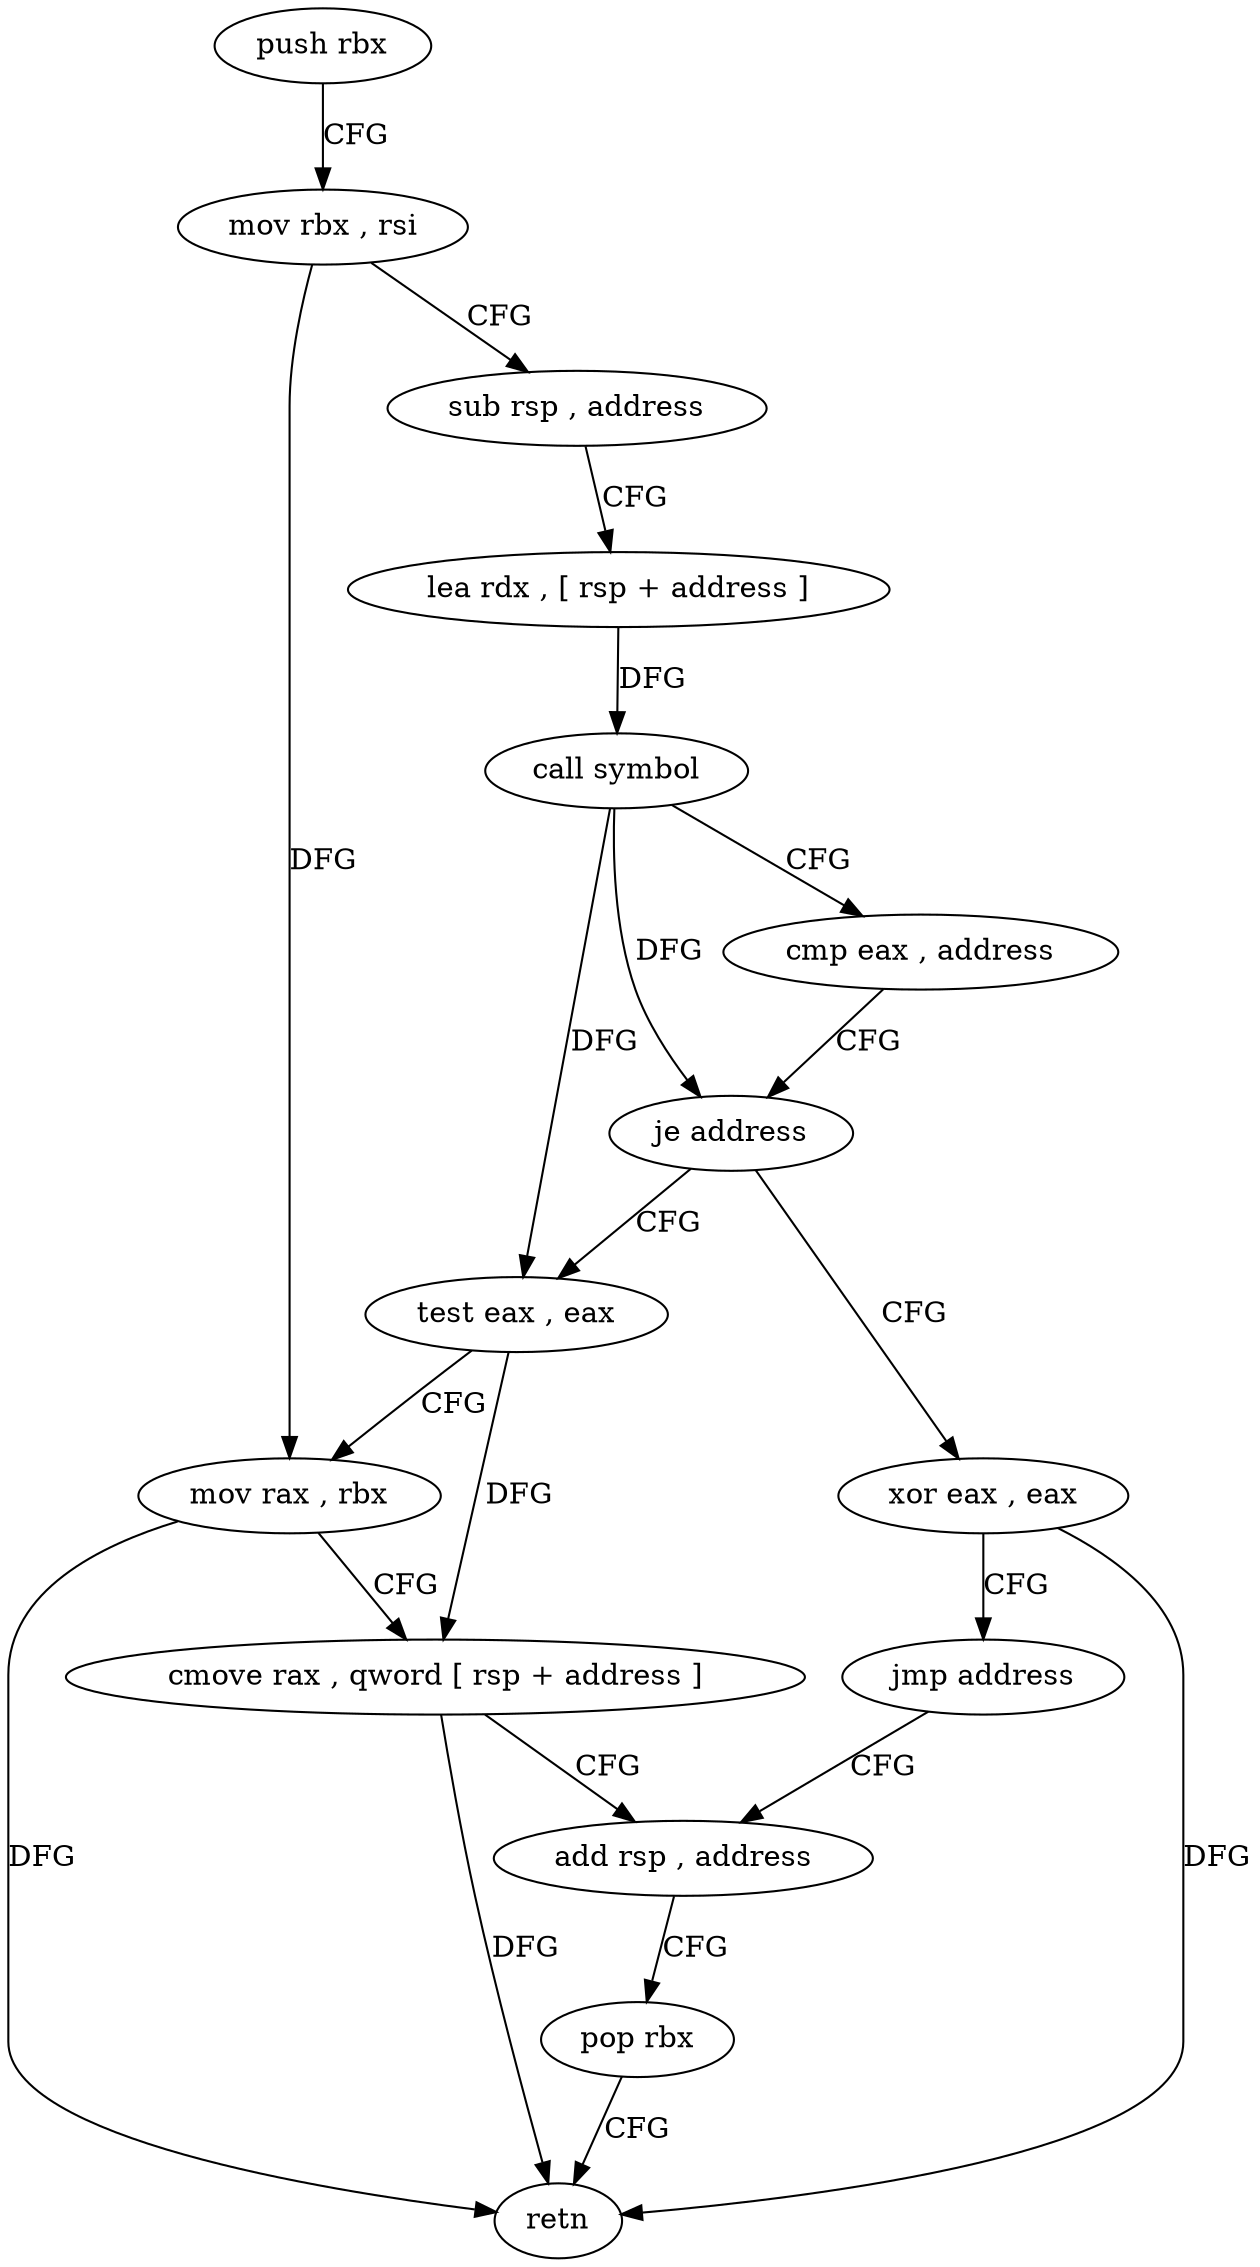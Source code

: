 digraph "func" {
"4283248" [label = "push rbx" ]
"4283249" [label = "mov rbx , rsi" ]
"4283252" [label = "sub rsp , address" ]
"4283256" [label = "lea rdx , [ rsp + address ]" ]
"4283261" [label = "call symbol" ]
"4283266" [label = "cmp eax , address" ]
"4283269" [label = "je address" ]
"4283296" [label = "xor eax , eax" ]
"4283271" [label = "test eax , eax" ]
"4283298" [label = "jmp address" ]
"4283282" [label = "add rsp , address" ]
"4283273" [label = "mov rax , rbx" ]
"4283276" [label = "cmove rax , qword [ rsp + address ]" ]
"4283286" [label = "pop rbx" ]
"4283287" [label = "retn" ]
"4283248" -> "4283249" [ label = "CFG" ]
"4283249" -> "4283252" [ label = "CFG" ]
"4283249" -> "4283273" [ label = "DFG" ]
"4283252" -> "4283256" [ label = "CFG" ]
"4283256" -> "4283261" [ label = "DFG" ]
"4283261" -> "4283266" [ label = "CFG" ]
"4283261" -> "4283269" [ label = "DFG" ]
"4283261" -> "4283271" [ label = "DFG" ]
"4283266" -> "4283269" [ label = "CFG" ]
"4283269" -> "4283296" [ label = "CFG" ]
"4283269" -> "4283271" [ label = "CFG" ]
"4283296" -> "4283298" [ label = "CFG" ]
"4283296" -> "4283287" [ label = "DFG" ]
"4283271" -> "4283273" [ label = "CFG" ]
"4283271" -> "4283276" [ label = "DFG" ]
"4283298" -> "4283282" [ label = "CFG" ]
"4283282" -> "4283286" [ label = "CFG" ]
"4283273" -> "4283276" [ label = "CFG" ]
"4283273" -> "4283287" [ label = "DFG" ]
"4283276" -> "4283282" [ label = "CFG" ]
"4283276" -> "4283287" [ label = "DFG" ]
"4283286" -> "4283287" [ label = "CFG" ]
}
